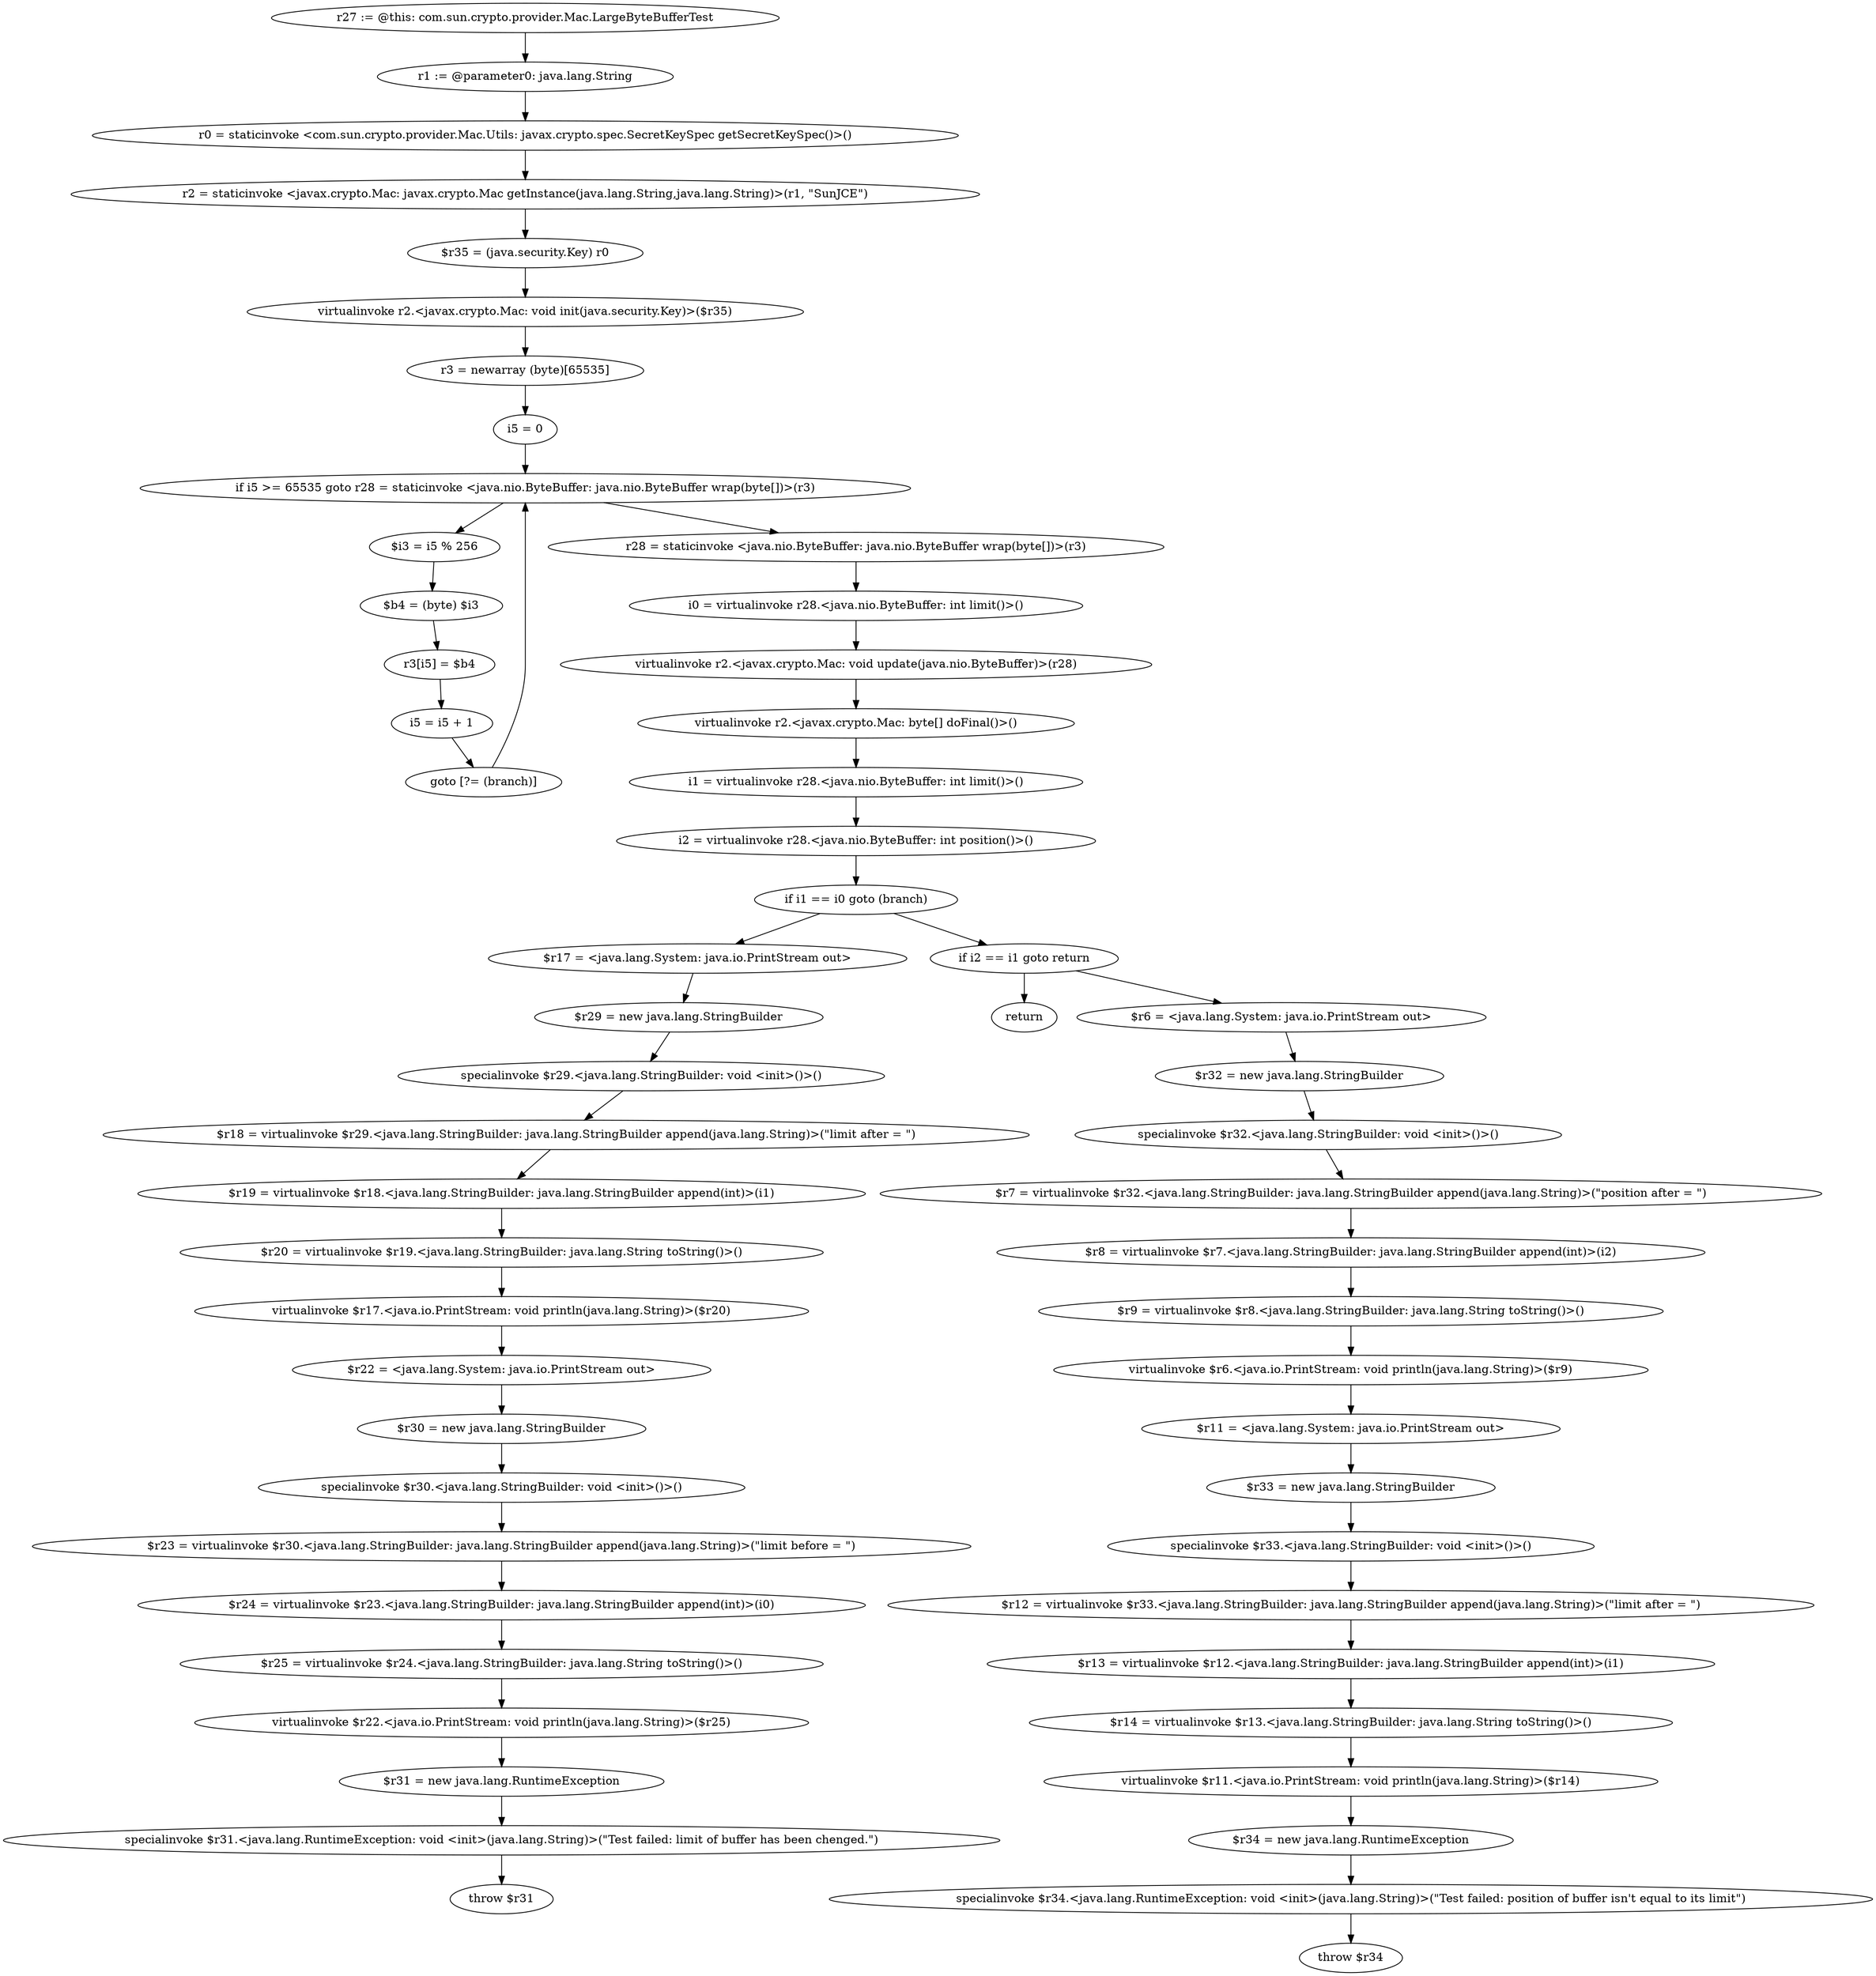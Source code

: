 digraph "unitGraph" {
    "r27 := @this: com.sun.crypto.provider.Mac.LargeByteBufferTest"
    "r1 := @parameter0: java.lang.String"
    "r0 = staticinvoke <com.sun.crypto.provider.Mac.Utils: javax.crypto.spec.SecretKeySpec getSecretKeySpec()>()"
    "r2 = staticinvoke <javax.crypto.Mac: javax.crypto.Mac getInstance(java.lang.String,java.lang.String)>(r1, \"SunJCE\")"
    "$r35 = (java.security.Key) r0"
    "virtualinvoke r2.<javax.crypto.Mac: void init(java.security.Key)>($r35)"
    "r3 = newarray (byte)[65535]"
    "i5 = 0"
    "if i5 >= 65535 goto r28 = staticinvoke <java.nio.ByteBuffer: java.nio.ByteBuffer wrap(byte[])>(r3)"
    "$i3 = i5 % 256"
    "$b4 = (byte) $i3"
    "r3[i5] = $b4"
    "i5 = i5 + 1"
    "goto [?= (branch)]"
    "r28 = staticinvoke <java.nio.ByteBuffer: java.nio.ByteBuffer wrap(byte[])>(r3)"
    "i0 = virtualinvoke r28.<java.nio.ByteBuffer: int limit()>()"
    "virtualinvoke r2.<javax.crypto.Mac: void update(java.nio.ByteBuffer)>(r28)"
    "virtualinvoke r2.<javax.crypto.Mac: byte[] doFinal()>()"
    "i1 = virtualinvoke r28.<java.nio.ByteBuffer: int limit()>()"
    "i2 = virtualinvoke r28.<java.nio.ByteBuffer: int position()>()"
    "if i1 == i0 goto (branch)"
    "$r17 = <java.lang.System: java.io.PrintStream out>"
    "$r29 = new java.lang.StringBuilder"
    "specialinvoke $r29.<java.lang.StringBuilder: void <init>()>()"
    "$r18 = virtualinvoke $r29.<java.lang.StringBuilder: java.lang.StringBuilder append(java.lang.String)>(\"limit after = \")"
    "$r19 = virtualinvoke $r18.<java.lang.StringBuilder: java.lang.StringBuilder append(int)>(i1)"
    "$r20 = virtualinvoke $r19.<java.lang.StringBuilder: java.lang.String toString()>()"
    "virtualinvoke $r17.<java.io.PrintStream: void println(java.lang.String)>($r20)"
    "$r22 = <java.lang.System: java.io.PrintStream out>"
    "$r30 = new java.lang.StringBuilder"
    "specialinvoke $r30.<java.lang.StringBuilder: void <init>()>()"
    "$r23 = virtualinvoke $r30.<java.lang.StringBuilder: java.lang.StringBuilder append(java.lang.String)>(\"limit before = \")"
    "$r24 = virtualinvoke $r23.<java.lang.StringBuilder: java.lang.StringBuilder append(int)>(i0)"
    "$r25 = virtualinvoke $r24.<java.lang.StringBuilder: java.lang.String toString()>()"
    "virtualinvoke $r22.<java.io.PrintStream: void println(java.lang.String)>($r25)"
    "$r31 = new java.lang.RuntimeException"
    "specialinvoke $r31.<java.lang.RuntimeException: void <init>(java.lang.String)>(\"Test failed: limit of buffer has been chenged.\")"
    "throw $r31"
    "if i2 == i1 goto return"
    "$r6 = <java.lang.System: java.io.PrintStream out>"
    "$r32 = new java.lang.StringBuilder"
    "specialinvoke $r32.<java.lang.StringBuilder: void <init>()>()"
    "$r7 = virtualinvoke $r32.<java.lang.StringBuilder: java.lang.StringBuilder append(java.lang.String)>(\"position after = \")"
    "$r8 = virtualinvoke $r7.<java.lang.StringBuilder: java.lang.StringBuilder append(int)>(i2)"
    "$r9 = virtualinvoke $r8.<java.lang.StringBuilder: java.lang.String toString()>()"
    "virtualinvoke $r6.<java.io.PrintStream: void println(java.lang.String)>($r9)"
    "$r11 = <java.lang.System: java.io.PrintStream out>"
    "$r33 = new java.lang.StringBuilder"
    "specialinvoke $r33.<java.lang.StringBuilder: void <init>()>()"
    "$r12 = virtualinvoke $r33.<java.lang.StringBuilder: java.lang.StringBuilder append(java.lang.String)>(\"limit after = \")"
    "$r13 = virtualinvoke $r12.<java.lang.StringBuilder: java.lang.StringBuilder append(int)>(i1)"
    "$r14 = virtualinvoke $r13.<java.lang.StringBuilder: java.lang.String toString()>()"
    "virtualinvoke $r11.<java.io.PrintStream: void println(java.lang.String)>($r14)"
    "$r34 = new java.lang.RuntimeException"
    "specialinvoke $r34.<java.lang.RuntimeException: void <init>(java.lang.String)>(\"Test failed: position of buffer isn\'t equal to its limit\")"
    "throw $r34"
    "return"
    "r27 := @this: com.sun.crypto.provider.Mac.LargeByteBufferTest"->"r1 := @parameter0: java.lang.String";
    "r1 := @parameter0: java.lang.String"->"r0 = staticinvoke <com.sun.crypto.provider.Mac.Utils: javax.crypto.spec.SecretKeySpec getSecretKeySpec()>()";
    "r0 = staticinvoke <com.sun.crypto.provider.Mac.Utils: javax.crypto.spec.SecretKeySpec getSecretKeySpec()>()"->"r2 = staticinvoke <javax.crypto.Mac: javax.crypto.Mac getInstance(java.lang.String,java.lang.String)>(r1, \"SunJCE\")";
    "r2 = staticinvoke <javax.crypto.Mac: javax.crypto.Mac getInstance(java.lang.String,java.lang.String)>(r1, \"SunJCE\")"->"$r35 = (java.security.Key) r0";
    "$r35 = (java.security.Key) r0"->"virtualinvoke r2.<javax.crypto.Mac: void init(java.security.Key)>($r35)";
    "virtualinvoke r2.<javax.crypto.Mac: void init(java.security.Key)>($r35)"->"r3 = newarray (byte)[65535]";
    "r3 = newarray (byte)[65535]"->"i5 = 0";
    "i5 = 0"->"if i5 >= 65535 goto r28 = staticinvoke <java.nio.ByteBuffer: java.nio.ByteBuffer wrap(byte[])>(r3)";
    "if i5 >= 65535 goto r28 = staticinvoke <java.nio.ByteBuffer: java.nio.ByteBuffer wrap(byte[])>(r3)"->"$i3 = i5 % 256";
    "if i5 >= 65535 goto r28 = staticinvoke <java.nio.ByteBuffer: java.nio.ByteBuffer wrap(byte[])>(r3)"->"r28 = staticinvoke <java.nio.ByteBuffer: java.nio.ByteBuffer wrap(byte[])>(r3)";
    "$i3 = i5 % 256"->"$b4 = (byte) $i3";
    "$b4 = (byte) $i3"->"r3[i5] = $b4";
    "r3[i5] = $b4"->"i5 = i5 + 1";
    "i5 = i5 + 1"->"goto [?= (branch)]";
    "goto [?= (branch)]"->"if i5 >= 65535 goto r28 = staticinvoke <java.nio.ByteBuffer: java.nio.ByteBuffer wrap(byte[])>(r3)";
    "r28 = staticinvoke <java.nio.ByteBuffer: java.nio.ByteBuffer wrap(byte[])>(r3)"->"i0 = virtualinvoke r28.<java.nio.ByteBuffer: int limit()>()";
    "i0 = virtualinvoke r28.<java.nio.ByteBuffer: int limit()>()"->"virtualinvoke r2.<javax.crypto.Mac: void update(java.nio.ByteBuffer)>(r28)";
    "virtualinvoke r2.<javax.crypto.Mac: void update(java.nio.ByteBuffer)>(r28)"->"virtualinvoke r2.<javax.crypto.Mac: byte[] doFinal()>()";
    "virtualinvoke r2.<javax.crypto.Mac: byte[] doFinal()>()"->"i1 = virtualinvoke r28.<java.nio.ByteBuffer: int limit()>()";
    "i1 = virtualinvoke r28.<java.nio.ByteBuffer: int limit()>()"->"i2 = virtualinvoke r28.<java.nio.ByteBuffer: int position()>()";
    "i2 = virtualinvoke r28.<java.nio.ByteBuffer: int position()>()"->"if i1 == i0 goto (branch)";
    "if i1 == i0 goto (branch)"->"$r17 = <java.lang.System: java.io.PrintStream out>";
    "if i1 == i0 goto (branch)"->"if i2 == i1 goto return";
    "$r17 = <java.lang.System: java.io.PrintStream out>"->"$r29 = new java.lang.StringBuilder";
    "$r29 = new java.lang.StringBuilder"->"specialinvoke $r29.<java.lang.StringBuilder: void <init>()>()";
    "specialinvoke $r29.<java.lang.StringBuilder: void <init>()>()"->"$r18 = virtualinvoke $r29.<java.lang.StringBuilder: java.lang.StringBuilder append(java.lang.String)>(\"limit after = \")";
    "$r18 = virtualinvoke $r29.<java.lang.StringBuilder: java.lang.StringBuilder append(java.lang.String)>(\"limit after = \")"->"$r19 = virtualinvoke $r18.<java.lang.StringBuilder: java.lang.StringBuilder append(int)>(i1)";
    "$r19 = virtualinvoke $r18.<java.lang.StringBuilder: java.lang.StringBuilder append(int)>(i1)"->"$r20 = virtualinvoke $r19.<java.lang.StringBuilder: java.lang.String toString()>()";
    "$r20 = virtualinvoke $r19.<java.lang.StringBuilder: java.lang.String toString()>()"->"virtualinvoke $r17.<java.io.PrintStream: void println(java.lang.String)>($r20)";
    "virtualinvoke $r17.<java.io.PrintStream: void println(java.lang.String)>($r20)"->"$r22 = <java.lang.System: java.io.PrintStream out>";
    "$r22 = <java.lang.System: java.io.PrintStream out>"->"$r30 = new java.lang.StringBuilder";
    "$r30 = new java.lang.StringBuilder"->"specialinvoke $r30.<java.lang.StringBuilder: void <init>()>()";
    "specialinvoke $r30.<java.lang.StringBuilder: void <init>()>()"->"$r23 = virtualinvoke $r30.<java.lang.StringBuilder: java.lang.StringBuilder append(java.lang.String)>(\"limit before = \")";
    "$r23 = virtualinvoke $r30.<java.lang.StringBuilder: java.lang.StringBuilder append(java.lang.String)>(\"limit before = \")"->"$r24 = virtualinvoke $r23.<java.lang.StringBuilder: java.lang.StringBuilder append(int)>(i0)";
    "$r24 = virtualinvoke $r23.<java.lang.StringBuilder: java.lang.StringBuilder append(int)>(i0)"->"$r25 = virtualinvoke $r24.<java.lang.StringBuilder: java.lang.String toString()>()";
    "$r25 = virtualinvoke $r24.<java.lang.StringBuilder: java.lang.String toString()>()"->"virtualinvoke $r22.<java.io.PrintStream: void println(java.lang.String)>($r25)";
    "virtualinvoke $r22.<java.io.PrintStream: void println(java.lang.String)>($r25)"->"$r31 = new java.lang.RuntimeException";
    "$r31 = new java.lang.RuntimeException"->"specialinvoke $r31.<java.lang.RuntimeException: void <init>(java.lang.String)>(\"Test failed: limit of buffer has been chenged.\")";
    "specialinvoke $r31.<java.lang.RuntimeException: void <init>(java.lang.String)>(\"Test failed: limit of buffer has been chenged.\")"->"throw $r31";
    "if i2 == i1 goto return"->"$r6 = <java.lang.System: java.io.PrintStream out>";
    "if i2 == i1 goto return"->"return";
    "$r6 = <java.lang.System: java.io.PrintStream out>"->"$r32 = new java.lang.StringBuilder";
    "$r32 = new java.lang.StringBuilder"->"specialinvoke $r32.<java.lang.StringBuilder: void <init>()>()";
    "specialinvoke $r32.<java.lang.StringBuilder: void <init>()>()"->"$r7 = virtualinvoke $r32.<java.lang.StringBuilder: java.lang.StringBuilder append(java.lang.String)>(\"position after = \")";
    "$r7 = virtualinvoke $r32.<java.lang.StringBuilder: java.lang.StringBuilder append(java.lang.String)>(\"position after = \")"->"$r8 = virtualinvoke $r7.<java.lang.StringBuilder: java.lang.StringBuilder append(int)>(i2)";
    "$r8 = virtualinvoke $r7.<java.lang.StringBuilder: java.lang.StringBuilder append(int)>(i2)"->"$r9 = virtualinvoke $r8.<java.lang.StringBuilder: java.lang.String toString()>()";
    "$r9 = virtualinvoke $r8.<java.lang.StringBuilder: java.lang.String toString()>()"->"virtualinvoke $r6.<java.io.PrintStream: void println(java.lang.String)>($r9)";
    "virtualinvoke $r6.<java.io.PrintStream: void println(java.lang.String)>($r9)"->"$r11 = <java.lang.System: java.io.PrintStream out>";
    "$r11 = <java.lang.System: java.io.PrintStream out>"->"$r33 = new java.lang.StringBuilder";
    "$r33 = new java.lang.StringBuilder"->"specialinvoke $r33.<java.lang.StringBuilder: void <init>()>()";
    "specialinvoke $r33.<java.lang.StringBuilder: void <init>()>()"->"$r12 = virtualinvoke $r33.<java.lang.StringBuilder: java.lang.StringBuilder append(java.lang.String)>(\"limit after = \")";
    "$r12 = virtualinvoke $r33.<java.lang.StringBuilder: java.lang.StringBuilder append(java.lang.String)>(\"limit after = \")"->"$r13 = virtualinvoke $r12.<java.lang.StringBuilder: java.lang.StringBuilder append(int)>(i1)";
    "$r13 = virtualinvoke $r12.<java.lang.StringBuilder: java.lang.StringBuilder append(int)>(i1)"->"$r14 = virtualinvoke $r13.<java.lang.StringBuilder: java.lang.String toString()>()";
    "$r14 = virtualinvoke $r13.<java.lang.StringBuilder: java.lang.String toString()>()"->"virtualinvoke $r11.<java.io.PrintStream: void println(java.lang.String)>($r14)";
    "virtualinvoke $r11.<java.io.PrintStream: void println(java.lang.String)>($r14)"->"$r34 = new java.lang.RuntimeException";
    "$r34 = new java.lang.RuntimeException"->"specialinvoke $r34.<java.lang.RuntimeException: void <init>(java.lang.String)>(\"Test failed: position of buffer isn\'t equal to its limit\")";
    "specialinvoke $r34.<java.lang.RuntimeException: void <init>(java.lang.String)>(\"Test failed: position of buffer isn\'t equal to its limit\")"->"throw $r34";
}
